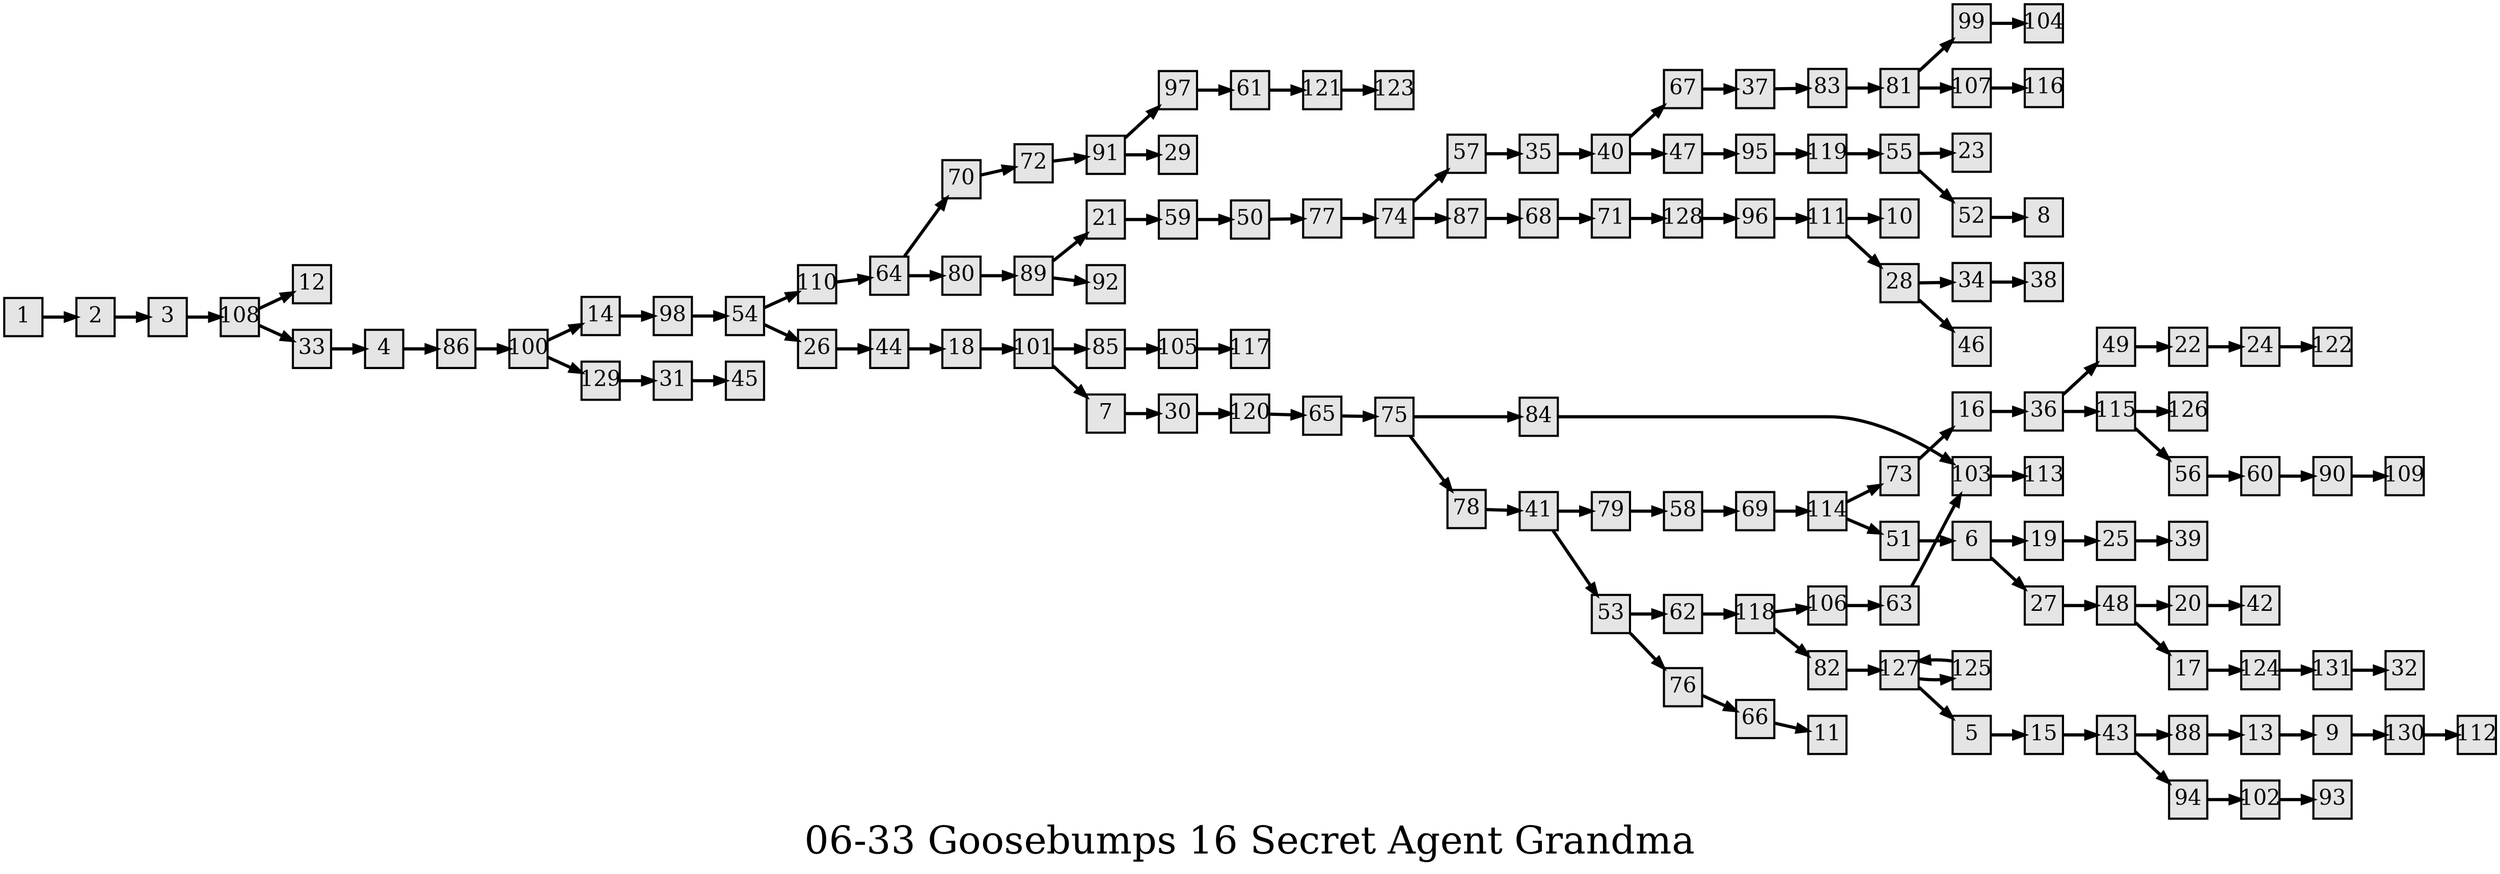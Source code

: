digraph g{
  graph [ label="06-33 Goosebumps 16 Secret Agent Grandma" rankdir=LR, ordering=out, fontsize=36, nodesep="0.35", ranksep="0.45"];
  node  [shape=rect, penwidth=2, fontsize=20, style=filled, fillcolor=grey90, margin="0,0", labelfloat=true, regular=true, fixedsize=true];
  edge  [labelfloat=true, penwidth=3, fontsize=12];
  // ---;
  // group  : Katz;
  // id     : 06-33;
  // gbid   : 1214;
  // series : Give Yourself Goosebumps;
  // title  : Secret Agent Grandma;
  // author : R.L. Stine;
  // credit:;
  // - name : Yee-Ann Wong;
  // role : encoder;
  // date : 2017-08-24;
  // - name : Jeremy Douglass;
  // role : editor;
  // date : 2017-10-19;
  // render:;
  // - name   : small;
  // styles : gvStyles-small.txt;
  // engine : dot;
  // comment: >;
  
  // ---;
  
  // From | To | Label;
  
  1 -> 2;
  2 -> 3;
  3 -> 108;
  4 -> 86;
  5 -> 15;
  6 -> 19;
  6 -> 27;
  7 -> 30;
  9 -> 130;
  13 -> 9;
  14 -> 98;
  15 -> 43;
  16 -> 36;
  17 -> 124;
  18 -> 101;
  19 -> 25;
  20 -> 42;
  21 -> 59;
  22 -> 24;
  24 -> 122;
  25 -> 39;
  26 -> 44;
  27 -> 48;
  28 -> 34;
  28 -> 46;
  30 -> 120;
  31 -> 45;
  33 -> 4;
  34 -> 38;
  35 -> 40;
  36 -> 49;
  36 -> 115;
  37 -> 83;
  40 -> 67;
  40 -> 47;
  41 -> 79;
  41 -> 53;
  43 -> 88;
  43 -> 94;
  44 -> 18;
  47 -> 95;
  48 -> 20;
  48 -> 17;
  49 -> 22;
  50 -> 77;
  51 -> 6;
  52 -> 8;
  53 -> 62;
  53 -> 76;
  54 -> 110;
  54 -> 26;
  55 -> 23;
  55 -> 52;
  56 -> 60;
  57 -> 35;
  58 -> 69;
  59 -> 50;
  60 -> 90;
  61 -> 121;
  62 -> 118;
  63 -> 103;
  64 -> 70;
  64 -> 80;
  65 -> 75;
  66 -> 11;
  67 -> 37;
  68 -> 71;
  69 -> 114;
  70 -> 72;
  71 -> 128;
  72 -> 91;
  73 -> 16;
  74 -> 57;
  74 -> 87;
  75 -> 84;
  75 -> 78;
  76 -> 66;
  77 -> 74;
  78 -> 41;
  79 -> 58;
  80 -> 89;
  81 -> 99;
  81 -> 107;
  82 -> 127;
  83 -> 81;
  84 -> 103;
  85 -> 105;
  86 -> 100;
  87 -> 68;
  88 -> 13;
  89 -> 21;
  89 -> 92;
  90 -> 109;
  91 -> 97;
  91 -> 29;
  94 -> 102;
  95 -> 119;
  96 -> 111;
  97 -> 61;
  98 -> 54;
  99 -> 104;
  100 -> 14;
  100 -> 129;
  101 -> 85;
  101 -> 7;
  102 -> 93;
  103 -> 113;
  105 -> 117;
  106 -> 63;
  107 -> 116;
  108 -> 12;
  108 -> 33;
  110 -> 64;
  111 -> 10;
  111 -> 28;
  114 -> 73;
  114 -> 51;
  115 -> 126;
  115 -> 56;
  118 -> 106;
  118 -> 82;
  119 -> 55;
  120 -> 65;
  121 -> 123;
  124 -> 131;
  125 -> 127;
  127 -> 125;
  127 -> 5;
  128 -> 96;
  129 -> 31;
  130 -> 112;
  131 -> 32;
}

